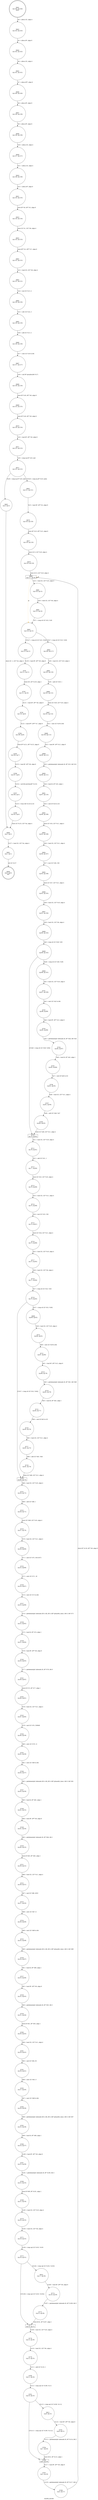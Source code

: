 digraph base64_encode {
label="base64_encode"
640 [label="N640\n(rp:0, ep:0)\nexit", shape="doublecircle"]
641 [label="N641\n(rp:144, ep:144)\nentry", shape="doublecircle"]
641 -> 643 [label="%4 = alloca i32, align 4"]
643 [label="N643\n(rp:143, ep:143)", shape="circle"]
643 -> 644 [label="%5 = alloca i8*, align 8"]
644 [label="N644\n(rp:142, ep:142)", shape="circle"]
644 -> 645 [label="%6 = alloca i32, align 4"]
645 [label="N645\n(rp:141, ep:141)", shape="circle"]
645 -> 646 [label="%7 = alloca i8**, align 8"]
646 [label="N646\n(rp:140, ep:140)", shape="circle"]
646 -> 647 [label="%8 = alloca i8*, align 8"]
647 [label="N647\n(rp:139, ep:139)", shape="circle"]
647 -> 648 [label="%9 = alloca i8*, align 8"]
648 [label="N648\n(rp:138, ep:138)", shape="circle"]
648 -> 649 [label="%10 = alloca i32, align 4"]
649 [label="N649\n(rp:137, ep:137)", shape="circle"]
649 -> 650 [label="%11 = alloca i32, align 4"]
650 [label="N650\n(rp:136, ep:136)", shape="circle"]
650 -> 651 [label="%12 = alloca i8*, align 8"]
651 [label="N651\n(rp:135, ep:135)", shape="circle"]
651 -> 653 [label="store i8* %0, i8** %5, align 8"]
653 [label="N653\n(rp:134, ep:134)", shape="circle"]
653 -> 655 [label="store i32 %1, i32* %6, align 4"]
655 [label="N655\n(rp:133, ep:133)", shape="circle"]
655 -> 662 [label="store i8** %2, i8*** %7, align 8"]
662 [label="N662\n(rp:132, ep:132)", shape="circle"]
662 -> 663 [label="%13 = load i32, i32* %6, align 4"]
663 [label="N663\n(rp:131, ep:131)", shape="circle"]
663 -> 664 [label="%14 = mul i32 %13, 4"]
664 [label="N664\n(rp:130, ep:130)", shape="circle"]
664 -> 665 [label="%15 = sdiv i32 %14, 3"]
665 [label="N665\n(rp:129, ep:129)", shape="circle"]
665 -> 666 [label="%16 = add i32 %15, 4"]
666 [label="N666\n(rp:128, ep:128)", shape="circle"]
666 -> 667 [label="%17 = sext i32 %16 to i64"]
667 [label="N667\n(rp:127, ep:127)", shape="circle"]
667 -> 668 [label="%18 = call i8* @malloc(i64 %17)"]
668 [label="N668\n(rp:126, ep:126)", shape="circle"]
668 -> 669 [label="store i8* %18, i8** %8, align 8"]
669 [label="N669\n(rp:125, ep:125)", shape="circle"]
669 -> 670 [label="store i8* %18, i8** %9, align 8"]
670 [label="N670\n(rp:124, ep:124)", shape="circle"]
670 -> 671 [label="%19 = load i8*, i8** %9, align 8"]
671 [label="N671\n(rp:123, ep:123)", shape="circle"]
671 -> 672 [label="%20 = icmp eq i8* %19, null"]
672 [label="N672\n(rp:122, ep:122)", shape="circle"]
672 -> 802 [label="[%20 = icmp eq i8* %19, null]"]
672 -> 803 [label="[!(%20 = icmp eq i8* %19, null)]"]
676 [label="N676\n(rp:120, ep:120)", shape="circle"]
676 -> 677 [label="store i8* %23, i8** %12, align 8"]
677 [label="N677\n(rp:119, ep:119)", shape="circle"]
677 -> 678 [label="store i32 0, i32* %10, align 4"]
678 [label="N678\n(rp:118, ep:118)", shape="circle"]
678 -> 680 [label="store i32 0, i32* %10, align 4"]
680 [label="N680\n(rp:117, ep:16)", shape="box"]
680 -> 681 [label="%25 = load i32, i32* %10, align 4"]
680 -> 680 [label="@", style="dashed", color="orange"]
680 -> 683 [label="@", style="dashed", color="orange"]
681 [label="N681\n(rp:116, ep:15)", shape="circle"]
681 -> 682 [label="%26 = load i32, i32* %6, align 4"]
682 [label="N682\n(rp:115, ep:14)", shape="circle"]
682 -> 683 [label="%27 = icmp slt i32 %25, %26"]
683 [label="N683\n(rp:114, ep:13)", shape="circle"]
683 -> 804 [label="[%27 = icmp slt i32 %25, %26]"]
683 -> 805 [label="[!(%27 = icmp slt i32 %25, %26)]"]
685 [label="N685\n(rp:103, ep:116)", shape="circle"]
685 -> 686 [label="%30 = add i32 %29, 1"]
686 [label="N686\n(rp:102, ep:115)", shape="circle"]
686 -> 687 [label="store i32 %30, i32* %10, align 4"]
687 [label="N687\n(rp:101, ep:114)", shape="circle"]
687 -> 688 [label="%31 = sext i32 %29 to i64"]
688 [label="N688\n(rp:100, ep:113)", shape="circle"]
688 -> 689 [label="%32 = load i8*, i8** %12, align 8"]
689 [label="N689\n(rp:99, ep:112)", shape="circle"]
689 -> 690 [label="%33 = getelementptr inbounds i8, i8* %32, i64 %31"]
690 [label="N690\n(rp:98, ep:111)", shape="circle"]
690 -> 691 [label="%34 = load i8, i8* %33, align 1"]
691 [label="N691\n(rp:97, ep:110)", shape="circle"]
691 -> 692 [label="%35 = zext i8 %34 to i32"]
692 [label="N692\n(rp:96, ep:109)", shape="circle"]
692 -> 693 [label="store i32 %35, i32* %11, align 4"]
693 [label="N693\n(rp:95, ep:108)", shape="circle"]
693 -> 694 [label="%36 = load i32, i32* %11, align 4"]
694 [label="N694\n(rp:94, ep:107)", shape="circle"]
694 -> 695 [label="%37 = mul i32 %36, 256"]
695 [label="N695\n(rp:93, ep:106)", shape="circle"]
695 -> 696 [label="store i32 %37, i32* %11, align 4"]
696 [label="N696\n(rp:92, ep:105)", shape="circle"]
696 -> 697 [label="%38 = load i32, i32* %10, align 4"]
697 [label="N697\n(rp:91, ep:104)", shape="circle"]
697 -> 698 [label="%39 = load i32, i32* %6, align 4"]
698 [label="N698\n(rp:90, ep:103)", shape="circle"]
698 -> 699 [label="%40 = icmp slt i32 %38, %39"]
699 [label="N699\n(rp:89, ep:102)", shape="circle"]
699 -> 806 [label="[%40 = icmp slt i32 %38, %39]"]
699 -> 710 [label="[!(%40 = icmp slt i32 %38, %39)]"]
701 [label="N701\n(rp:87, ep:100)", shape="circle"]
701 -> 702 [label="%43 = sext i32 %42 to i64"]
702 [label="N702\n(rp:86, ep:99)", shape="circle"]
702 -> 703 [label="%44 = load i8*, i8** %12, align 8"]
703 [label="N703\n(rp:85, ep:98)", shape="circle"]
703 -> 704 [label="%45 = getelementptr inbounds i8, i8* %44, i64 %43"]
704 [label="N704\n(rp:84, ep:97)", shape="circle"]
704 -> 705 [label="%46 = load i8, i8* %45, align 1"]
705 [label="N705\n(rp:83, ep:96)", shape="circle"]
705 -> 706 [label="%47 = zext i8 %46 to i32"]
706 [label="N706\n(rp:82, ep:95)", shape="circle"]
706 -> 707 [label="%48 = load i32, i32* %11, align 4"]
707 [label="N707\n(rp:81, ep:94)", shape="circle"]
707 -> 708 [label="%49 = add i32 %48, %47"]
708 [label="N708\n(rp:80, ep:93)", shape="circle"]
708 -> 710 [label="store i32 %49, i32* %11, align 4"]
710 [label="N710\n(rp:79, ep:92)", shape="box"]
710 -> 711 [label="%51 = load i32, i32* %10, align 4"]
711 [label="N711\n(rp:78, ep:91)", shape="circle"]
711 -> 712 [label="%52 = add i32 %51, 1"]
712 [label="N712\n(rp:77, ep:90)", shape="circle"]
712 -> 713 [label="store i32 %52, i32* %10, align 4"]
713 [label="N713\n(rp:76, ep:89)", shape="circle"]
713 -> 714 [label="%53 = load i32, i32* %11, align 4"]
714 [label="N714\n(rp:75, ep:88)", shape="circle"]
714 -> 715 [label="%54 = mul i32 %53, 256"]
715 [label="N715\n(rp:74, ep:87)", shape="circle"]
715 -> 716 [label="store i32 %54, i32* %11, align 4"]
716 [label="N716\n(rp:73, ep:86)", shape="circle"]
716 -> 717 [label="%55 = load i32, i32* %10, align 4"]
717 [label="N717\n(rp:72, ep:85)", shape="circle"]
717 -> 718 [label="%56 = load i32, i32* %6, align 4"]
718 [label="N718\n(rp:71, ep:84)", shape="circle"]
718 -> 719 [label="%57 = icmp slt i32 %55, %56"]
719 [label="N719\n(rp:70, ep:83)", shape="circle"]
719 -> 808 [label="[%57 = icmp slt i32 %55, %56]"]
719 -> 730 [label="[!(%57 = icmp slt i32 %55, %56)]"]
721 [label="N721\n(rp:68, ep:81)", shape="circle"]
721 -> 722 [label="%60 = sext i32 %59 to i64"]
722 [label="N722\n(rp:67, ep:80)", shape="circle"]
722 -> 723 [label="%61 = load i8*, i8** %12, align 8"]
723 [label="N723\n(rp:66, ep:79)", shape="circle"]
723 -> 724 [label="%62 = getelementptr inbounds i8, i8* %61, i64 %60"]
724 [label="N724\n(rp:65, ep:78)", shape="circle"]
724 -> 725 [label="%63 = load i8, i8* %62, align 1"]
725 [label="N725\n(rp:64, ep:77)", shape="circle"]
725 -> 726 [label="%64 = zext i8 %63 to i32"]
726 [label="N726\n(rp:63, ep:76)", shape="circle"]
726 -> 727 [label="%65 = load i32, i32* %11, align 4"]
727 [label="N727\n(rp:62, ep:75)", shape="circle"]
727 -> 728 [label="%66 = add i32 %65, %64"]
728 [label="N728\n(rp:61, ep:74)", shape="circle"]
728 -> 730 [label="store i32 %66, i32* %11, align 4"]
730 [label="N730\n(rp:60, ep:73)", shape="box"]
730 -> 731 [label="%68 = load i32, i32* %10, align 4"]
731 [label="N731\n(rp:59, ep:72)", shape="circle"]
731 -> 732 [label="%69 = add i32 %68, 1"]
732 [label="N732\n(rp:58, ep:71)", shape="circle"]
732 -> 733 [label="store i32 %69, i32* %10, align 4"]
733 [label="N733\n(rp:57, ep:70)", shape="circle"]
733 -> 734 [label="%70 = load i32, i32* %11, align 4"]
734 [label="N734\n(rp:56, ep:69)", shape="circle"]
734 -> 735 [label="%71 = and i32 %70, 16515072"]
735 [label="N735\n(rp:55, ep:68)", shape="circle"]
735 -> 736 [label="%72 = ashr i32 %71, 18"]
736 [label="N736\n(rp:54, ep:67)", shape="circle"]
736 -> 737 [label="%73 = sext i32 %72 to i64"]
737 [label="N737\n(rp:53, ep:66)", shape="circle"]
737 -> 738 [label="%74 = getelementptr inbounds [65 x i8], [65 x i8]* @base64_chars, i64 0, i64 %73"]
738 [label="N738\n(rp:52, ep:65)", shape="circle"]
738 -> 739 [label="%75 = load i8, i8* %74, align 1"]
739 [label="N739\n(rp:51, ep:64)", shape="circle"]
739 -> 740 [label="%76 = load i8*, i8** %9, align 8"]
740 [label="N740\n(rp:50, ep:63)", shape="circle"]
740 -> 741 [label="%77 = getelementptr inbounds i8, i8* %76, i64 0"]
741 [label="N741\n(rp:49, ep:62)", shape="circle"]
741 -> 742 [label="store i8 %75, i8* %77, align 1"]
742 [label="N742\n(rp:48, ep:61)", shape="circle"]
742 -> 743 [label="%78 = load i32, i32* %11, align 4"]
743 [label="N743\n(rp:47, ep:60)", shape="circle"]
743 -> 744 [label="%79 = and i32 %78, 258048"]
744 [label="N744\n(rp:46, ep:59)", shape="circle"]
744 -> 745 [label="%80 = ashr i32 %79, 12"]
745 [label="N745\n(rp:45, ep:58)", shape="circle"]
745 -> 746 [label="%81 = sext i32 %80 to i64"]
746 [label="N746\n(rp:44, ep:57)", shape="circle"]
746 -> 747 [label="%82 = getelementptr inbounds [65 x i8], [65 x i8]* @base64_chars, i64 0, i64 %81"]
747 [label="N747\n(rp:43, ep:56)", shape="circle"]
747 -> 748 [label="%83 = load i8, i8* %82, align 1"]
748 [label="N748\n(rp:42, ep:55)", shape="circle"]
748 -> 749 [label="%84 = load i8*, i8** %9, align 8"]
749 [label="N749\n(rp:41, ep:54)", shape="circle"]
749 -> 750 [label="%85 = getelementptr inbounds i8, i8* %84, i64 1"]
750 [label="N750\n(rp:40, ep:53)", shape="circle"]
750 -> 751 [label="store i8 %83, i8* %85, align 1"]
751 [label="N751\n(rp:39, ep:52)", shape="circle"]
751 -> 752 [label="%86 = load i32, i32* %11, align 4"]
752 [label="N752\n(rp:38, ep:51)", shape="circle"]
752 -> 753 [label="%87 = and i32 %86, 4032"]
753 [label="N753\n(rp:37, ep:50)", shape="circle"]
753 -> 754 [label="%88 = ashr i32 %87, 6"]
754 [label="N754\n(rp:36, ep:49)", shape="circle"]
754 -> 755 [label="%89 = sext i32 %88 to i64"]
755 [label="N755\n(rp:35, ep:48)", shape="circle"]
755 -> 756 [label="%90 = getelementptr inbounds [65 x i8], [65 x i8]* @base64_chars, i64 0, i64 %89"]
756 [label="N756\n(rp:34, ep:47)", shape="circle"]
756 -> 757 [label="%91 = load i8, i8* %90, align 1"]
757 [label="N757\n(rp:33, ep:46)", shape="circle"]
757 -> 758 [label="%92 = load i8*, i8** %9, align 8"]
758 [label="N758\n(rp:32, ep:45)", shape="circle"]
758 -> 759 [label="%93 = getelementptr inbounds i8, i8* %92, i64 2"]
759 [label="N759\n(rp:31, ep:44)", shape="circle"]
759 -> 760 [label="store i8 %91, i8* %93, align 1"]
760 [label="N760\n(rp:30, ep:43)", shape="circle"]
760 -> 761 [label="%94 = load i32, i32* %11, align 4"]
761 [label="N761\n(rp:29, ep:42)", shape="circle"]
761 -> 762 [label="%95 = and i32 %94, 63"]
762 [label="N762\n(rp:28, ep:41)", shape="circle"]
762 -> 763 [label="%96 = ashr i32 %95, 0"]
763 [label="N763\n(rp:27, ep:40)", shape="circle"]
763 -> 764 [label="%97 = sext i32 %96 to i64"]
764 [label="N764\n(rp:26, ep:39)", shape="circle"]
764 -> 765 [label="%98 = getelementptr inbounds [65 x i8], [65 x i8]* @base64_chars, i64 0, i64 %97"]
765 [label="N765\n(rp:25, ep:38)", shape="circle"]
765 -> 766 [label="%99 = load i8, i8* %98, align 1"]
766 [label="N766\n(rp:24, ep:37)", shape="circle"]
766 -> 767 [label="%100 = load i8*, i8** %9, align 8"]
767 [label="N767\n(rp:23, ep:36)", shape="circle"]
767 -> 768 [label="%101 = getelementptr inbounds i8, i8* %100, i64 3"]
768 [label="N768\n(rp:22, ep:35)", shape="circle"]
768 -> 769 [label="store i8 %99, i8* %101, align 1"]
769 [label="N769\n(rp:21, ep:34)", shape="circle"]
769 -> 770 [label="%102 = load i32, i32* %10, align 4"]
770 [label="N770\n(rp:20, ep:33)", shape="circle"]
770 -> 771 [label="%103 = load i32, i32* %6, align 4"]
771 [label="N771\n(rp:19, ep:32)", shape="circle"]
771 -> 772 [label="%104 = icmp sgt i32 %102, %103"]
772 [label="N772\n(rp:18, ep:31)", shape="circle"]
772 -> 810 [label="[%104 = icmp sgt i32 %102, %103]"]
772 -> 777 [label="[!(%104 = icmp sgt i32 %102, %103)]"]
774 [label="N774\n(rp:16, ep:29)", shape="circle"]
774 -> 775 [label="%107 = getelementptr inbounds i8, i8* %106, i64 3"]
775 [label="N775\n(rp:15, ep:28)", shape="circle"]
775 -> 777 [label="store i8 61, i8* %107, align 1"]
777 [label="N777\n(rp:14, ep:27)", shape="box"]
777 -> 778 [label="%109 = load i32, i32* %10, align 4"]
778 [label="N778\n(rp:13, ep:26)", shape="circle"]
778 -> 779 [label="%110 = load i32, i32* %6, align 4"]
779 [label="N779\n(rp:12, ep:25)", shape="circle"]
779 -> 780 [label="%111 = add i32 %110, 1"]
780 [label="N780\n(rp:11, ep:24)", shape="circle"]
780 -> 781 [label="%112 = icmp sgt i32 %109, %111"]
781 [label="N781\n(rp:10, ep:23)", shape="circle"]
781 -> 812 [label="[%112 = icmp sgt i32 %109, %111]"]
781 -> 786 [label="[!(%112 = icmp sgt i32 %109, %111)]"]
783 [label="N783\n(rp:8, ep:21)", shape="circle"]
783 -> 784 [label="%115 = getelementptr inbounds i8, i8* %114, i64 2"]
784 [label="N784\n(rp:7, ep:20)", shape="circle"]
784 -> 786 [label="store i8 61, i8* %115, align 1"]
786 [label="N786\n(rp:6, ep:19)", shape="box"]
786 -> 787 [label="%117 = load i8*, i8** %9, align 8"]
787 [label="N787\n(rp:5, ep:18)", shape="circle"]
787 -> 788 [label="%118 = getelementptr inbounds i8, i8* %117, i64 4"]
788 [label="N788\n(rp:4, ep:17)", shape="circle"]
788 -> 680 [label="store i8* %118, i8** %9, align 8"]
791 [label="N791\n(rp:112, ep:11)", shape="circle"]
791 -> 792 [label="store i8 0, i8* %120, align 1"]
792 [label="N792\n(rp:111, ep:10)", shape="circle"]
792 -> 793 [label="%121 = load i8*, i8** %8, align 8"]
793 [label="N793\n(rp:110, ep:9)", shape="circle"]
793 -> 794 [label="%122 = load i8**, i8*** %7, align 8"]
794 [label="N794\n(rp:109, ep:8)", shape="circle"]
794 -> 795 [label="store i8* %121, i8** %122, align 8"]
795 [label="N795\n(rp:108, ep:7)", shape="circle"]
795 -> 796 [label="%123 = load i8*, i8** %8, align 8"]
796 [label="N796\n(rp:107, ep:6)", shape="circle"]
796 -> 797 [label="%124 = call i64 @strlen(i8* %123)"]
797 [label="N797\n(rp:106, ep:5)", shape="circle"]
797 -> 798 [label="%125 = trunc i64 %124 to i32"]
798 [label="N798\n(rp:105, ep:4)", shape="circle"]
798 -> 800 [label="store i32 %125, i32* %4, align 4"]
800 [label="N800\n(rp:2, ep:2)", shape="circle"]
800 -> 801 [label="%127 = load i32, i32* %4, align 4"]
801 [label="N801\n(rp:1, ep:1)", shape="circle"]
801 -> 640 [label="ret i32 %127"]
802 [label="N802\n(rp:3, ep:3)", shape="circle"]
802 -> 800 [label="store i32 -1, i32* %4, align 4"]
803 [label="N803\n(rp:121, ep:121)", shape="circle"]
803 -> 676 [label="%23 = load i8*, i8** %5, align 8"]
804 [label="N804\n(rp:104, ep:117)", shape="circle"]
804 -> 685 [label="%29 = load i32, i32* %10, align 4"]
805 [label="N805\n(rp:113, ep:12)", shape="circle"]
805 -> 791 [label="%120 = load i8*, i8** %9, align 8"]
806 [label="N806\n(rp:88, ep:101)", shape="circle"]
806 -> 701 [label="%42 = load i32, i32* %10, align 4"]
808 [label="N808\n(rp:69, ep:82)", shape="circle"]
808 -> 721 [label="%59 = load i32, i32* %10, align 4"]
810 [label="N810\n(rp:17, ep:30)", shape="circle"]
810 -> 774 [label="%106 = load i8*, i8** %9, align 8"]
812 [label="N812\n(rp:9, ep:22)", shape="circle"]
812 -> 783 [label="%114 = load i8*, i8** %9, align 8"]
}
